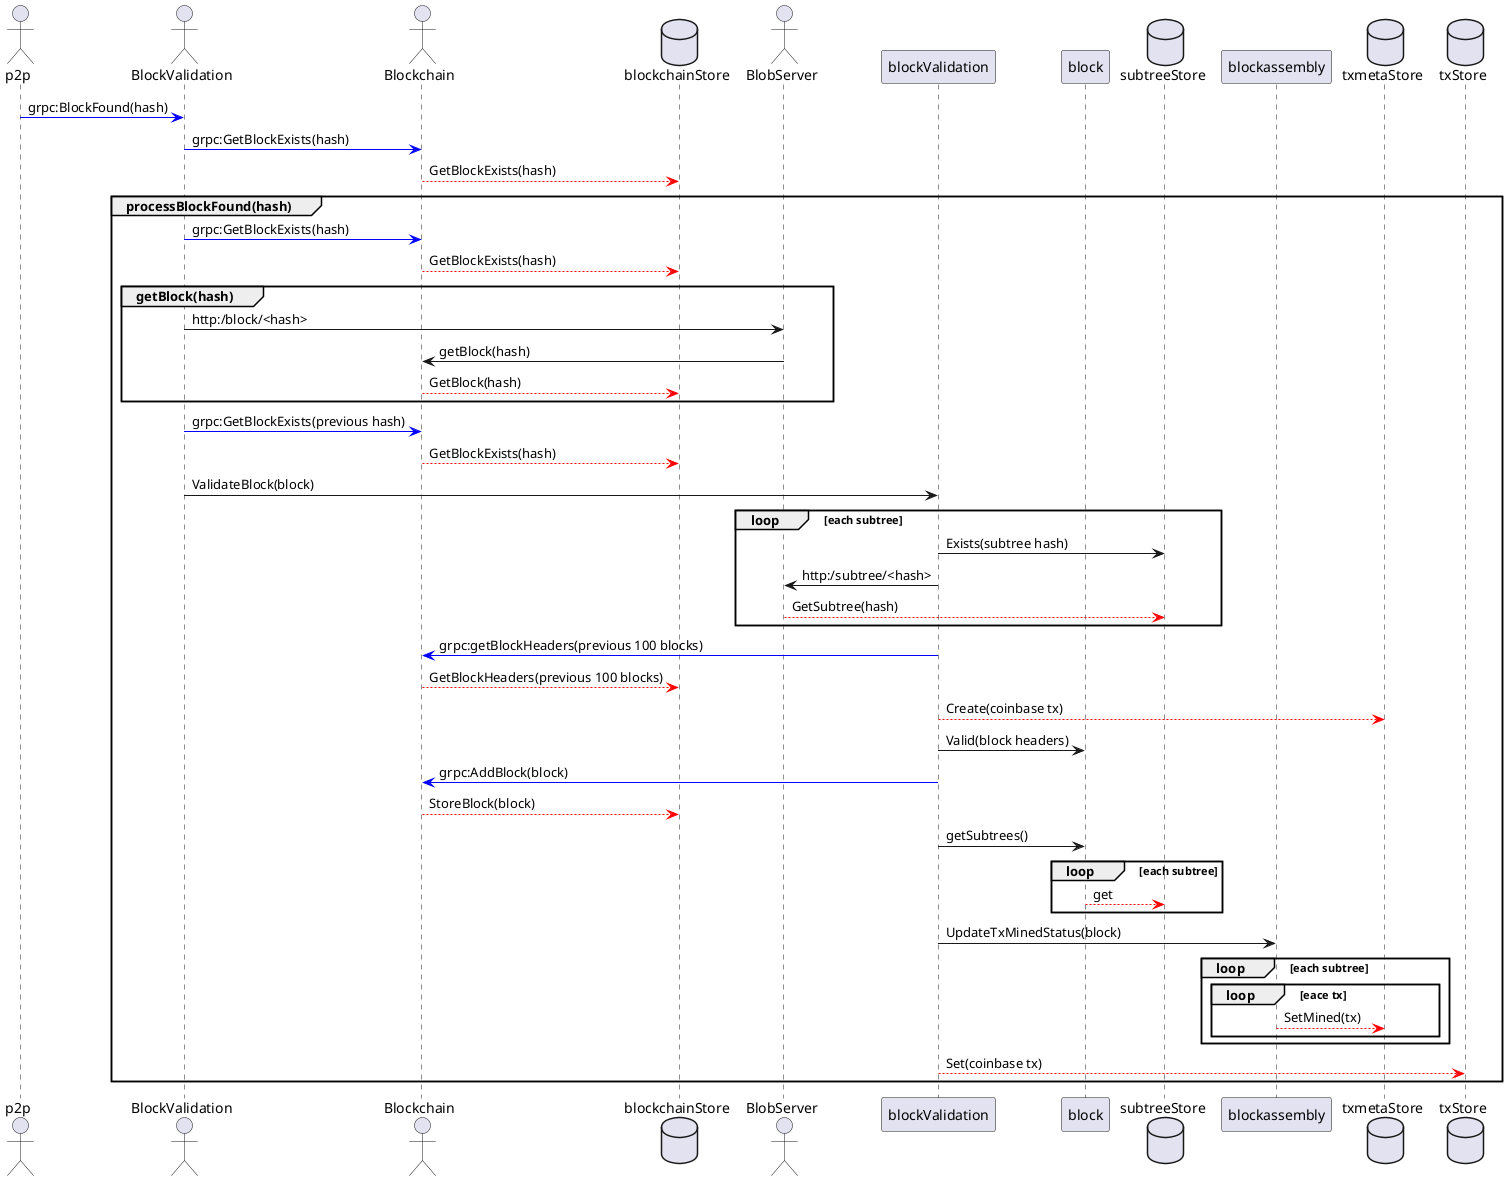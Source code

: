 @startuml overview
actor p2p
actor BlockValidation
actor Blockchain
database blockchainStore
actor BlobServer
participant blockValidation
participant block
database subtreeStore
participant blockassembly
database txmetaStore
database txStore


p2p -[#blue]> BlockValidation : grpc:BlockFound(hash)
BlockValidation -[#blue]> Blockchain : grpc:GetBlockExists(hash)
Blockchain -[#red]-> blockchainStore : GetBlockExists(hash)
group processBlockFound(hash)
BlockValidation -[#blue]> Blockchain : grpc:GetBlockExists(hash)
Blockchain -[#red]-> blockchainStore : GetBlockExists(hash)
group getBlock(hash)
BlockValidation -> BlobServer : http:/block/<hash>
BlobServer -> Blockchain : getBlock(hash)
Blockchain -[#red]-> blockchainStore : GetBlock(hash)
end
BlockValidation -[#blue]> Blockchain : grpc:GetBlockExists(previous hash)
Blockchain -[#red]-> blockchainStore : GetBlockExists(hash)
BlockValidation -> blockValidation : ValidateBlock(block)

loop each subtree
blockValidation -> subtreeStore : Exists(subtree hash)
blockValidation -> BlobServer : http:/subtree/<hash>
BlobServer -[#red]-> subtreeStore : GetSubtree(hash)
end

blockValidation -[#blue]> Blockchain : grpc:getBlockHeaders(previous 100 blocks)
Blockchain -[#red]-> blockchainStore : GetBlockHeaders(previous 100 blocks)
blockValidation -[#red]-> txmetaStore : Create(coinbase tx)
blockValidation -> block : Valid(block headers)
blockValidation -[#blue]> Blockchain : grpc:AddBlock(block)
Blockchain -[#red]-> blockchainStore : StoreBlock(block)
blockValidation -> block : getSubtrees()
loop each subtree
block -[#red]-> subtreeStore : get

end
blockValidation -> blockassembly : UpdateTxMinedStatus(block)
loop each subtree
loop eace tx
blockassembly -[#red]-> txmetaStore : SetMined(tx)
end
end
blockValidation -[#red]-> txStore : Set(coinbase tx)
end
